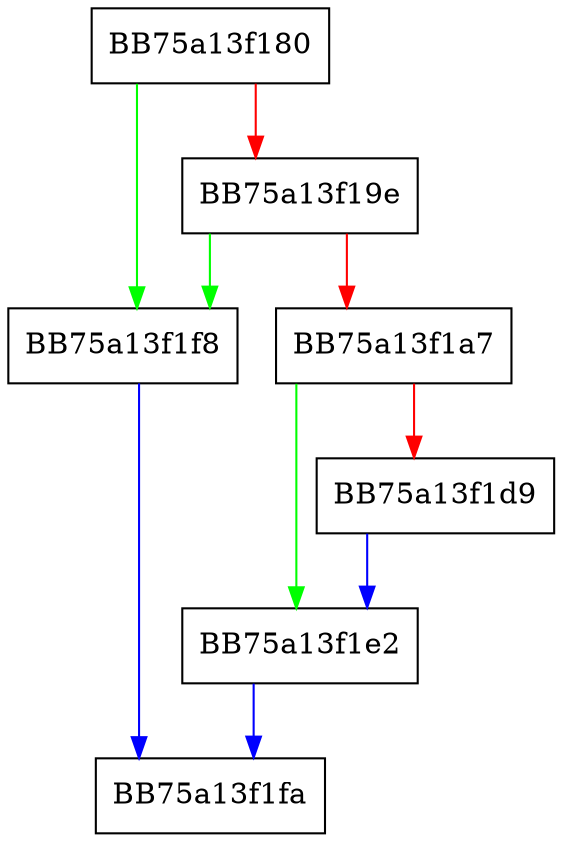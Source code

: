 digraph NotifyPreScanFile {
  node [shape="box"];
  graph [splines=ortho];
  BB75a13f180 -> BB75a13f1f8 [color="green"];
  BB75a13f180 -> BB75a13f19e [color="red"];
  BB75a13f19e -> BB75a13f1f8 [color="green"];
  BB75a13f19e -> BB75a13f1a7 [color="red"];
  BB75a13f1a7 -> BB75a13f1e2 [color="green"];
  BB75a13f1a7 -> BB75a13f1d9 [color="red"];
  BB75a13f1d9 -> BB75a13f1e2 [color="blue"];
  BB75a13f1e2 -> BB75a13f1fa [color="blue"];
  BB75a13f1f8 -> BB75a13f1fa [color="blue"];
}